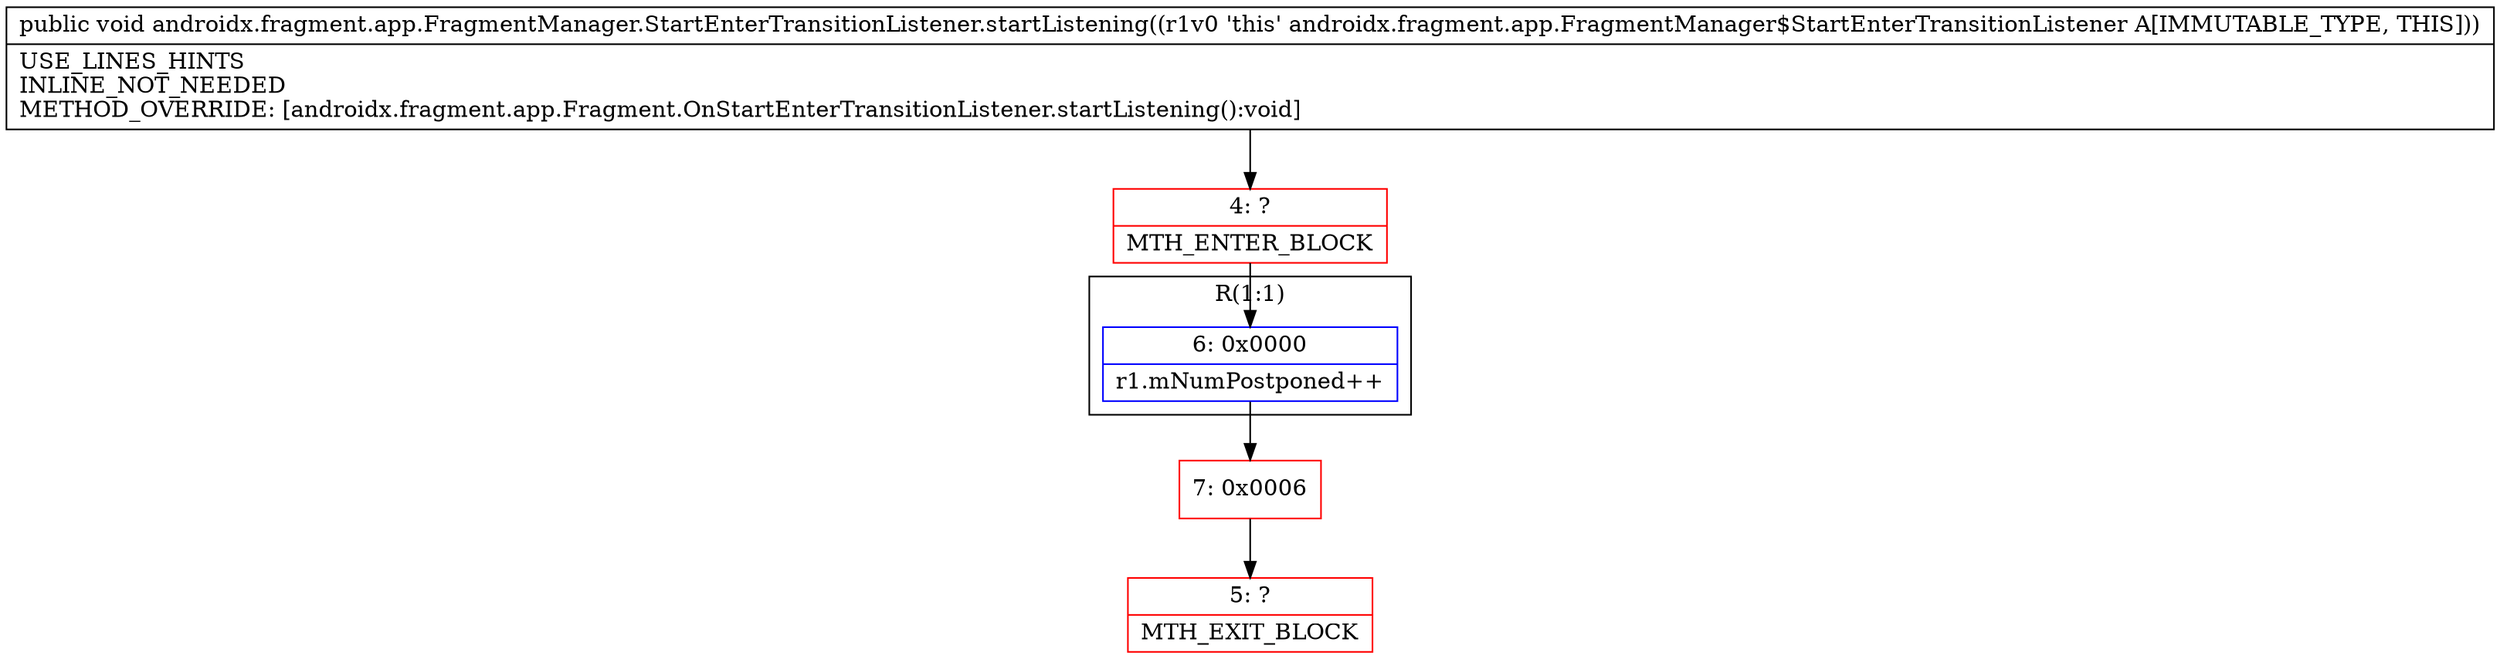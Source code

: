 digraph "CFG forandroidx.fragment.app.FragmentManager.StartEnterTransitionListener.startListening()V" {
subgraph cluster_Region_2032714612 {
label = "R(1:1)";
node [shape=record,color=blue];
Node_6 [shape=record,label="{6\:\ 0x0000|r1.mNumPostponed++\l}"];
}
Node_4 [shape=record,color=red,label="{4\:\ ?|MTH_ENTER_BLOCK\l}"];
Node_7 [shape=record,color=red,label="{7\:\ 0x0006}"];
Node_5 [shape=record,color=red,label="{5\:\ ?|MTH_EXIT_BLOCK\l}"];
MethodNode[shape=record,label="{public void androidx.fragment.app.FragmentManager.StartEnterTransitionListener.startListening((r1v0 'this' androidx.fragment.app.FragmentManager$StartEnterTransitionListener A[IMMUTABLE_TYPE, THIS]))  | USE_LINES_HINTS\lINLINE_NOT_NEEDED\lMETHOD_OVERRIDE: [androidx.fragment.app.Fragment.OnStartEnterTransitionListener.startListening():void]\l}"];
MethodNode -> Node_4;Node_6 -> Node_7;
Node_4 -> Node_6;
Node_7 -> Node_5;
}

